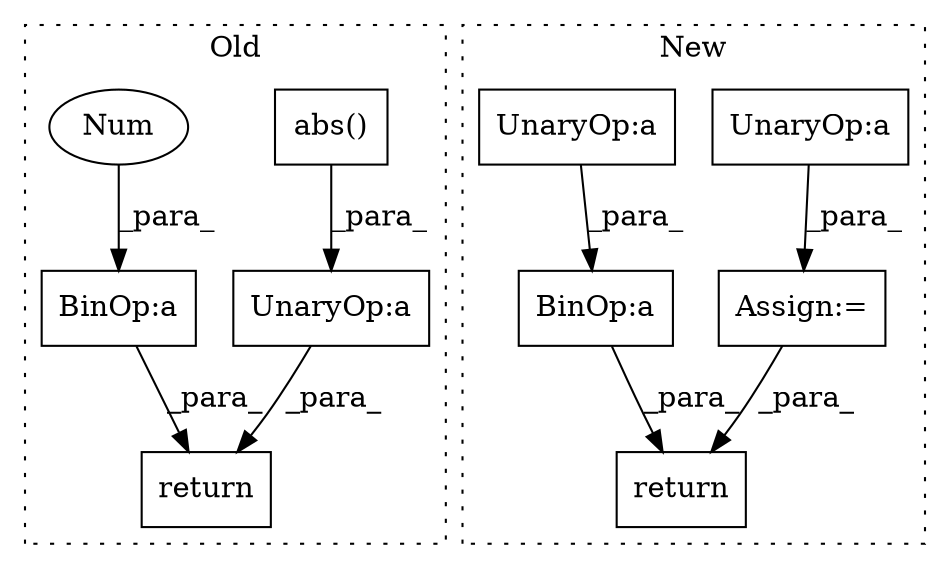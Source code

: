 digraph G {
subgraph cluster0 {
1 [label="abs()" a="75" s="8209,8226" l="7,1" shape="box"];
3 [label="return" a="93" s="8167" l="7" shape="box"];
6 [label="UnaryOp:a" a="61" s="8201" l="27" shape="box"];
7 [label="BinOp:a" a="82" s="8194" l="3" shape="box"];
8 [label="Num" a="76" s="8193" l="1" shape="ellipse"];
label = "Old";
style="dotted";
}
subgraph cluster1 {
2 [label="return" a="93" s="8459" l="7" shape="box"];
4 [label="Assign:=" a="68" s="8375" l="3" shape="box"];
5 [label="UnaryOp:a" a="61" s="8400" l="2" shape="box"];
9 [label="UnaryOp:a" a="61" s="8487" l="2" shape="box"];
10 [label="BinOp:a" a="82" s="8475" l="3" shape="box"];
label = "New";
style="dotted";
}
1 -> 6 [label="_para_"];
4 -> 2 [label="_para_"];
5 -> 4 [label="_para_"];
6 -> 3 [label="_para_"];
7 -> 3 [label="_para_"];
8 -> 7 [label="_para_"];
9 -> 10 [label="_para_"];
10 -> 2 [label="_para_"];
}